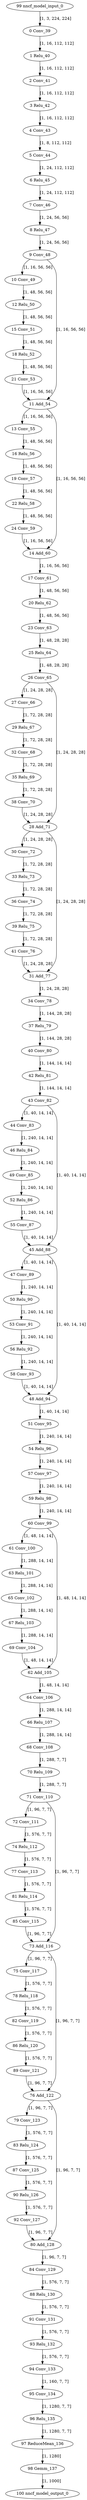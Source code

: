 strict digraph  {
"0 Conv_39" [id=0, type=Conv];
"1 Relu_40" [id=1, type=Relu];
"2 Conv_41" [id=2, type=Conv];
"3 Relu_42" [id=3, type=Relu];
"4 Conv_43" [id=4, type=Conv];
"5 Conv_44" [id=5, type=Conv];
"6 Relu_45" [id=6, type=Relu];
"7 Conv_46" [id=7, type=Conv];
"8 Relu_47" [id=8, type=Relu];
"9 Conv_48" [id=9, type=Conv];
"10 Conv_49" [id=10, type=Conv];
"11 Add_54" [id=11, type=Add];
"12 Relu_50" [id=12, type=Relu];
"13 Conv_55" [id=13, type=Conv];
"14 Add_60" [id=14, type=Add];
"15 Conv_51" [id=15, type=Conv];
"16 Relu_56" [id=16, type=Relu];
"17 Conv_61" [id=17, type=Conv];
"18 Relu_52" [id=18, type=Relu];
"19 Conv_57" [id=19, type=Conv];
"20 Relu_62" [id=20, type=Relu];
"21 Conv_53" [id=21, type=Conv];
"22 Relu_58" [id=22, type=Relu];
"23 Conv_63" [id=23, type=Conv];
"24 Conv_59" [id=24, type=Conv];
"25 Relu_64" [id=25, type=Relu];
"26 Conv_65" [id=26, type=Conv];
"27 Conv_66" [id=27, type=Conv];
"28 Add_71" [id=28, type=Add];
"29 Relu_67" [id=29, type=Relu];
"30 Conv_72" [id=30, type=Conv];
"31 Add_77" [id=31, type=Add];
"32 Conv_68" [id=32, type=Conv];
"33 Relu_73" [id=33, type=Relu];
"34 Conv_78" [id=34, type=Conv];
"35 Relu_69" [id=35, type=Relu];
"36 Conv_74" [id=36, type=Conv];
"37 Relu_79" [id=37, type=Relu];
"38 Conv_70" [id=38, type=Conv];
"39 Relu_75" [id=39, type=Relu];
"40 Conv_80" [id=40, type=Conv];
"41 Conv_76" [id=41, type=Conv];
"42 Relu_81" [id=42, type=Relu];
"43 Conv_82" [id=43, type=Conv];
"44 Conv_83" [id=44, type=Conv];
"45 Add_88" [id=45, type=Add];
"46 Relu_84" [id=46, type=Relu];
"47 Conv_89" [id=47, type=Conv];
"48 Add_94" [id=48, type=Add];
"49 Conv_85" [id=49, type=Conv];
"50 Relu_90" [id=50, type=Relu];
"51 Conv_95" [id=51, type=Conv];
"52 Relu_86" [id=52, type=Relu];
"53 Conv_91" [id=53, type=Conv];
"54 Relu_96" [id=54, type=Relu];
"55 Conv_87" [id=55, type=Conv];
"56 Relu_92" [id=56, type=Relu];
"57 Conv_97" [id=57, type=Conv];
"58 Conv_93" [id=58, type=Conv];
"59 Relu_98" [id=59, type=Relu];
"60 Conv_99" [id=60, type=Conv];
"61 Conv_100" [id=61, type=Conv];
"62 Add_105" [id=62, type=Add];
"63 Relu_101" [id=63, type=Relu];
"64 Conv_106" [id=64, type=Conv];
"65 Conv_102" [id=65, type=Conv];
"66 Relu_107" [id=66, type=Relu];
"67 Relu_103" [id=67, type=Relu];
"68 Conv_108" [id=68, type=Conv];
"69 Conv_104" [id=69, type=Conv];
"70 Relu_109" [id=70, type=Relu];
"71 Conv_110" [id=71, type=Conv];
"72 Conv_111" [id=72, type=Conv];
"73 Add_116" [id=73, type=Add];
"74 Relu_112" [id=74, type=Relu];
"75 Conv_117" [id=75, type=Conv];
"76 Add_122" [id=76, type=Add];
"77 Conv_113" [id=77, type=Conv];
"78 Relu_118" [id=78, type=Relu];
"79 Conv_123" [id=79, type=Conv];
"80 Add_128" [id=80, type=Add];
"81 Relu_114" [id=81, type=Relu];
"82 Conv_119" [id=82, type=Conv];
"83 Relu_124" [id=83, type=Relu];
"84 Conv_129" [id=84, type=Conv];
"85 Conv_115" [id=85, type=Conv];
"86 Relu_120" [id=86, type=Relu];
"87 Conv_125" [id=87, type=Conv];
"88 Relu_130" [id=88, type=Relu];
"89 Conv_121" [id=89, type=Conv];
"90 Relu_126" [id=90, type=Relu];
"91 Conv_131" [id=91, type=Conv];
"92 Conv_127" [id=92, type=Conv];
"93 Relu_132" [id=93, type=Relu];
"94 Conv_133" [id=94, type=Conv];
"95 Conv_134" [id=95, type=Conv];
"96 Relu_135" [id=96, type=Relu];
"97 ReduceMean_136" [id=97, type=ReduceMean];
"98 Gemm_137" [id=98, type=Gemm];
"99 nncf_model_input_0" [id=99, type=nncf_model_input];
"100 nncf_model_output_0" [id=100, type=nncf_model_output];
"0 Conv_39" -> "1 Relu_40"  [label="[1, 16, 112, 112]", style=solid];
"1 Relu_40" -> "2 Conv_41"  [label="[1, 16, 112, 112]", style=solid];
"2 Conv_41" -> "3 Relu_42"  [label="[1, 16, 112, 112]", style=solid];
"3 Relu_42" -> "4 Conv_43"  [label="[1, 16, 112, 112]", style=solid];
"4 Conv_43" -> "5 Conv_44"  [label="[1, 8, 112, 112]", style=solid];
"5 Conv_44" -> "6 Relu_45"  [label="[1, 24, 112, 112]", style=solid];
"6 Relu_45" -> "7 Conv_46"  [label="[1, 24, 112, 112]", style=solid];
"7 Conv_46" -> "8 Relu_47"  [label="[1, 24, 56, 56]", style=solid];
"8 Relu_47" -> "9 Conv_48"  [label="[1, 24, 56, 56]", style=solid];
"9 Conv_48" -> "10 Conv_49"  [label="[1, 16, 56, 56]", style=solid];
"9 Conv_48" -> "11 Add_54"  [label="[1, 16, 56, 56]", style=solid];
"10 Conv_49" -> "12 Relu_50"  [label="[1, 48, 56, 56]", style=solid];
"11 Add_54" -> "13 Conv_55"  [label="[1, 16, 56, 56]", style=solid];
"11 Add_54" -> "14 Add_60"  [label="[1, 16, 56, 56]", style=solid];
"12 Relu_50" -> "15 Conv_51"  [label="[1, 48, 56, 56]", style=solid];
"13 Conv_55" -> "16 Relu_56"  [label="[1, 48, 56, 56]", style=solid];
"14 Add_60" -> "17 Conv_61"  [label="[1, 16, 56, 56]", style=solid];
"15 Conv_51" -> "18 Relu_52"  [label="[1, 48, 56, 56]", style=solid];
"16 Relu_56" -> "19 Conv_57"  [label="[1, 48, 56, 56]", style=solid];
"17 Conv_61" -> "20 Relu_62"  [label="[1, 48, 56, 56]", style=solid];
"18 Relu_52" -> "21 Conv_53"  [label="[1, 48, 56, 56]", style=solid];
"19 Conv_57" -> "22 Relu_58"  [label="[1, 48, 56, 56]", style=solid];
"20 Relu_62" -> "23 Conv_63"  [label="[1, 48, 56, 56]", style=solid];
"21 Conv_53" -> "11 Add_54"  [label="[1, 16, 56, 56]", style=solid];
"22 Relu_58" -> "24 Conv_59"  [label="[1, 48, 56, 56]", style=solid];
"23 Conv_63" -> "25 Relu_64"  [label="[1, 48, 28, 28]", style=solid];
"24 Conv_59" -> "14 Add_60"  [label="[1, 16, 56, 56]", style=solid];
"25 Relu_64" -> "26 Conv_65"  [label="[1, 48, 28, 28]", style=solid];
"26 Conv_65" -> "27 Conv_66"  [label="[1, 24, 28, 28]", style=solid];
"26 Conv_65" -> "28 Add_71"  [label="[1, 24, 28, 28]", style=solid];
"27 Conv_66" -> "29 Relu_67"  [label="[1, 72, 28, 28]", style=solid];
"28 Add_71" -> "30 Conv_72"  [label="[1, 24, 28, 28]", style=solid];
"28 Add_71" -> "31 Add_77"  [label="[1, 24, 28, 28]", style=solid];
"29 Relu_67" -> "32 Conv_68"  [label="[1, 72, 28, 28]", style=solid];
"30 Conv_72" -> "33 Relu_73"  [label="[1, 72, 28, 28]", style=solid];
"31 Add_77" -> "34 Conv_78"  [label="[1, 24, 28, 28]", style=solid];
"32 Conv_68" -> "35 Relu_69"  [label="[1, 72, 28, 28]", style=solid];
"33 Relu_73" -> "36 Conv_74"  [label="[1, 72, 28, 28]", style=solid];
"34 Conv_78" -> "37 Relu_79"  [label="[1, 144, 28, 28]", style=solid];
"35 Relu_69" -> "38 Conv_70"  [label="[1, 72, 28, 28]", style=solid];
"36 Conv_74" -> "39 Relu_75"  [label="[1, 72, 28, 28]", style=solid];
"37 Relu_79" -> "40 Conv_80"  [label="[1, 144, 28, 28]", style=solid];
"38 Conv_70" -> "28 Add_71"  [label="[1, 24, 28, 28]", style=solid];
"39 Relu_75" -> "41 Conv_76"  [label="[1, 72, 28, 28]", style=solid];
"40 Conv_80" -> "42 Relu_81"  [label="[1, 144, 14, 14]", style=solid];
"41 Conv_76" -> "31 Add_77"  [label="[1, 24, 28, 28]", style=solid];
"42 Relu_81" -> "43 Conv_82"  [label="[1, 144, 14, 14]", style=solid];
"43 Conv_82" -> "44 Conv_83"  [label="[1, 40, 14, 14]", style=solid];
"43 Conv_82" -> "45 Add_88"  [label="[1, 40, 14, 14]", style=solid];
"44 Conv_83" -> "46 Relu_84"  [label="[1, 240, 14, 14]", style=solid];
"45 Add_88" -> "47 Conv_89"  [label="[1, 40, 14, 14]", style=solid];
"45 Add_88" -> "48 Add_94"  [label="[1, 40, 14, 14]", style=solid];
"46 Relu_84" -> "49 Conv_85"  [label="[1, 240, 14, 14]", style=solid];
"47 Conv_89" -> "50 Relu_90"  [label="[1, 240, 14, 14]", style=solid];
"48 Add_94" -> "51 Conv_95"  [label="[1, 40, 14, 14]", style=solid];
"49 Conv_85" -> "52 Relu_86"  [label="[1, 240, 14, 14]", style=solid];
"50 Relu_90" -> "53 Conv_91"  [label="[1, 240, 14, 14]", style=solid];
"51 Conv_95" -> "54 Relu_96"  [label="[1, 240, 14, 14]", style=solid];
"52 Relu_86" -> "55 Conv_87"  [label="[1, 240, 14, 14]", style=solid];
"53 Conv_91" -> "56 Relu_92"  [label="[1, 240, 14, 14]", style=solid];
"54 Relu_96" -> "57 Conv_97"  [label="[1, 240, 14, 14]", style=solid];
"55 Conv_87" -> "45 Add_88"  [label="[1, 40, 14, 14]", style=solid];
"56 Relu_92" -> "58 Conv_93"  [label="[1, 240, 14, 14]", style=solid];
"57 Conv_97" -> "59 Relu_98"  [label="[1, 240, 14, 14]", style=solid];
"58 Conv_93" -> "48 Add_94"  [label="[1, 40, 14, 14]", style=solid];
"59 Relu_98" -> "60 Conv_99"  [label="[1, 240, 14, 14]", style=solid];
"60 Conv_99" -> "61 Conv_100"  [label="[1, 48, 14, 14]", style=solid];
"60 Conv_99" -> "62 Add_105"  [label="[1, 48, 14, 14]", style=solid];
"61 Conv_100" -> "63 Relu_101"  [label="[1, 288, 14, 14]", style=solid];
"62 Add_105" -> "64 Conv_106"  [label="[1, 48, 14, 14]", style=solid];
"63 Relu_101" -> "65 Conv_102"  [label="[1, 288, 14, 14]", style=solid];
"64 Conv_106" -> "66 Relu_107"  [label="[1, 288, 14, 14]", style=solid];
"65 Conv_102" -> "67 Relu_103"  [label="[1, 288, 14, 14]", style=solid];
"66 Relu_107" -> "68 Conv_108"  [label="[1, 288, 14, 14]", style=solid];
"67 Relu_103" -> "69 Conv_104"  [label="[1, 288, 14, 14]", style=solid];
"68 Conv_108" -> "70 Relu_109"  [label="[1, 288, 7, 7]", style=solid];
"69 Conv_104" -> "62 Add_105"  [label="[1, 48, 14, 14]", style=solid];
"70 Relu_109" -> "71 Conv_110"  [label="[1, 288, 7, 7]", style=solid];
"71 Conv_110" -> "72 Conv_111"  [label="[1, 96, 7, 7]", style=solid];
"71 Conv_110" -> "73 Add_116"  [label="[1, 96, 7, 7]", style=solid];
"72 Conv_111" -> "74 Relu_112"  [label="[1, 576, 7, 7]", style=solid];
"73 Add_116" -> "75 Conv_117"  [label="[1, 96, 7, 7]", style=solid];
"73 Add_116" -> "76 Add_122"  [label="[1, 96, 7, 7]", style=solid];
"74 Relu_112" -> "77 Conv_113"  [label="[1, 576, 7, 7]", style=solid];
"75 Conv_117" -> "78 Relu_118"  [label="[1, 576, 7, 7]", style=solid];
"76 Add_122" -> "79 Conv_123"  [label="[1, 96, 7, 7]", style=solid];
"76 Add_122" -> "80 Add_128"  [label="[1, 96, 7, 7]", style=solid];
"77 Conv_113" -> "81 Relu_114"  [label="[1, 576, 7, 7]", style=solid];
"78 Relu_118" -> "82 Conv_119"  [label="[1, 576, 7, 7]", style=solid];
"79 Conv_123" -> "83 Relu_124"  [label="[1, 576, 7, 7]", style=solid];
"80 Add_128" -> "84 Conv_129"  [label="[1, 96, 7, 7]", style=solid];
"81 Relu_114" -> "85 Conv_115"  [label="[1, 576, 7, 7]", style=solid];
"82 Conv_119" -> "86 Relu_120"  [label="[1, 576, 7, 7]", style=solid];
"83 Relu_124" -> "87 Conv_125"  [label="[1, 576, 7, 7]", style=solid];
"84 Conv_129" -> "88 Relu_130"  [label="[1, 576, 7, 7]", style=solid];
"85 Conv_115" -> "73 Add_116"  [label="[1, 96, 7, 7]", style=solid];
"86 Relu_120" -> "89 Conv_121"  [label="[1, 576, 7, 7]", style=solid];
"87 Conv_125" -> "90 Relu_126"  [label="[1, 576, 7, 7]", style=solid];
"88 Relu_130" -> "91 Conv_131"  [label="[1, 576, 7, 7]", style=solid];
"89 Conv_121" -> "76 Add_122"  [label="[1, 96, 7, 7]", style=solid];
"90 Relu_126" -> "92 Conv_127"  [label="[1, 576, 7, 7]", style=solid];
"91 Conv_131" -> "93 Relu_132"  [label="[1, 576, 7, 7]", style=solid];
"92 Conv_127" -> "80 Add_128"  [label="[1, 96, 7, 7]", style=solid];
"93 Relu_132" -> "94 Conv_133"  [label="[1, 576, 7, 7]", style=solid];
"94 Conv_133" -> "95 Conv_134"  [label="[1, 160, 7, 7]", style=solid];
"95 Conv_134" -> "96 Relu_135"  [label="[1, 1280, 7, 7]", style=solid];
"96 Relu_135" -> "97 ReduceMean_136"  [label="[1, 1280, 7, 7]", style=solid];
"97 ReduceMean_136" -> "98 Gemm_137"  [label="[1, 1280]", style=solid];
"98 Gemm_137" -> "100 nncf_model_output_0"  [label="[1, 1000]", style=solid];
"99 nncf_model_input_0" -> "0 Conv_39"  [label="[1, 3, 224, 224]", style=solid];
}
